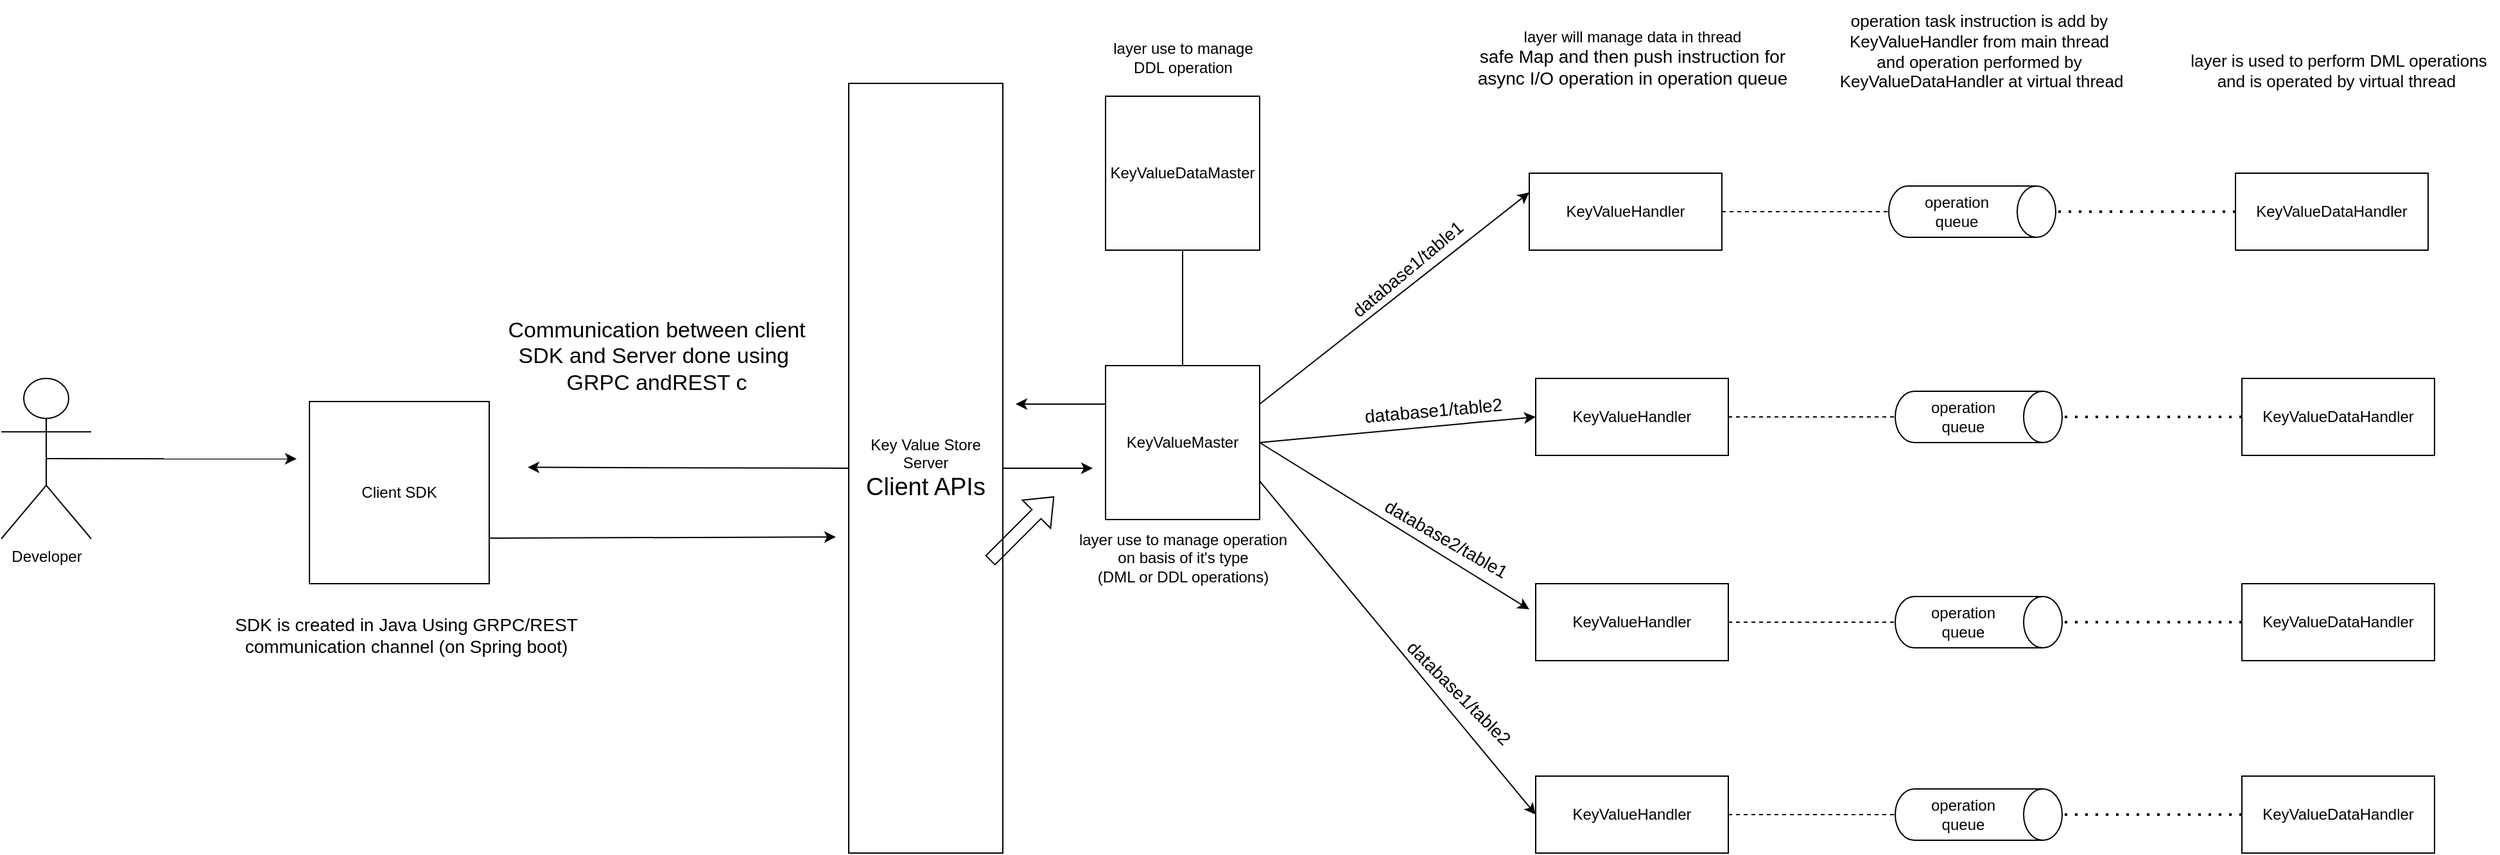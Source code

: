 <mxfile version="24.0.7" type="github">
  <diagram name="Page-1" id="otC6UkrBuinHcEKVRlpe">
    <mxGraphModel dx="2726" dy="1417" grid="1" gridSize="10" guides="1" tooltips="1" connect="1" arrows="0" fold="1" page="1" pageScale="1" pageWidth="1100" pageHeight="850" math="0" shadow="0">
      <root>
        <mxCell id="0" />
        <mxCell id="1" parent="0" />
        <mxCell id="kfZi4z5E8rtIzfBgZ30n-23" style="edgeStyle=none;rounded=0;orthogonalLoop=1;jettySize=auto;html=1;exitX=0.5;exitY=0;exitDx=0;exitDy=0;" parent="1" source="kfZi4z5E8rtIzfBgZ30n-21" edge="1">
          <mxGeometry relative="1" as="geometry">
            <mxPoint x="890" y="458" as="targetPoint" />
          </mxGeometry>
        </mxCell>
        <mxCell id="I3hXLlyxJEl5_7HpE7tm-29" style="edgeStyle=none;rounded=0;orthogonalLoop=1;jettySize=auto;html=1;exitX=0.5;exitY=1;exitDx=0;exitDy=0;" edge="1" parent="1" source="kfZi4z5E8rtIzfBgZ30n-21">
          <mxGeometry relative="1" as="geometry">
            <mxPoint x="450" y="457.286" as="targetPoint" />
          </mxGeometry>
        </mxCell>
        <mxCell id="kfZi4z5E8rtIzfBgZ30n-21" value="Key Value Store Server&lt;div style=&quot;font-size: 19px;&quot;&gt;Client APIs&lt;/div&gt;" style="rounded=0;whiteSpace=wrap;html=1;direction=south;" parent="1" vertex="1">
          <mxGeometry x="700" y="158" width="120" height="600" as="geometry" />
        </mxCell>
        <mxCell id="kfZi4z5E8rtIzfBgZ30n-24" style="edgeStyle=none;rounded=0;orthogonalLoop=1;jettySize=auto;html=1;exitX=0;exitY=0.25;exitDx=0;exitDy=0;" parent="1" source="kfZi4z5E8rtIzfBgZ30n-22" edge="1">
          <mxGeometry relative="1" as="geometry">
            <mxPoint x="830" y="408" as="targetPoint" />
          </mxGeometry>
        </mxCell>
        <mxCell id="I3hXLlyxJEl5_7HpE7tm-16" style="edgeStyle=none;rounded=0;orthogonalLoop=1;jettySize=auto;html=1;exitX=1;exitY=0.25;exitDx=0;exitDy=0;entryX=0;entryY=0.25;entryDx=0;entryDy=0;" edge="1" parent="1" source="kfZi4z5E8rtIzfBgZ30n-22" target="kfZi4z5E8rtIzfBgZ30n-33">
          <mxGeometry relative="1" as="geometry">
            <mxPoint x="1230" y="258" as="targetPoint" />
          </mxGeometry>
        </mxCell>
        <mxCell id="I3hXLlyxJEl5_7HpE7tm-17" style="edgeStyle=none;rounded=0;orthogonalLoop=1;jettySize=auto;html=1;exitX=1;exitY=0.5;exitDx=0;exitDy=0;entryX=0;entryY=0.5;entryDx=0;entryDy=0;" edge="1" parent="1" source="kfZi4z5E8rtIzfBgZ30n-22" target="I3hXLlyxJEl5_7HpE7tm-11">
          <mxGeometry relative="1" as="geometry" />
        </mxCell>
        <mxCell id="I3hXLlyxJEl5_7HpE7tm-19" style="edgeStyle=none;rounded=0;orthogonalLoop=1;jettySize=auto;html=1;exitX=1;exitY=0.75;exitDx=0;exitDy=0;entryX=0;entryY=0.5;entryDx=0;entryDy=0;" edge="1" parent="1" source="kfZi4z5E8rtIzfBgZ30n-22" target="I3hXLlyxJEl5_7HpE7tm-1">
          <mxGeometry relative="1" as="geometry" />
        </mxCell>
        <mxCell id="kfZi4z5E8rtIzfBgZ30n-22" value="KeyValueMaster" style="whiteSpace=wrap;html=1;aspect=fixed;" parent="1" vertex="1">
          <mxGeometry x="900" y="378" width="120" height="120" as="geometry" />
        </mxCell>
        <mxCell id="kfZi4z5E8rtIzfBgZ30n-25" value="layer use to manage operation&lt;div&gt;on basis of it&#39;s type&lt;/div&gt;&lt;div&gt;(DML or DDL operations)&lt;/div&gt;" style="text;html=1;align=center;verticalAlign=middle;resizable=0;points=[];autosize=1;strokeColor=none;fillColor=none;" parent="1" vertex="1">
          <mxGeometry x="865" y="498" width="190" height="60" as="geometry" />
        </mxCell>
        <mxCell id="kfZi4z5E8rtIzfBgZ30n-26" value="KeyValueDataMaster" style="whiteSpace=wrap;html=1;aspect=fixed;" parent="1" vertex="1">
          <mxGeometry x="900" y="168" width="120" height="120" as="geometry" />
        </mxCell>
        <mxCell id="kfZi4z5E8rtIzfBgZ30n-31" value="" style="endArrow=none;html=1;rounded=0;exitX=0.5;exitY=0;exitDx=0;exitDy=0;entryX=0.5;entryY=1;entryDx=0;entryDy=0;" parent="1" source="kfZi4z5E8rtIzfBgZ30n-22" target="kfZi4z5E8rtIzfBgZ30n-26" edge="1">
          <mxGeometry width="50" height="50" relative="1" as="geometry">
            <mxPoint x="1020" y="438" as="sourcePoint" />
            <mxPoint x="1070" y="388" as="targetPoint" />
          </mxGeometry>
        </mxCell>
        <mxCell id="kfZi4z5E8rtIzfBgZ30n-32" value="layer use to manage&lt;div&gt;DDL operation&lt;/div&gt;" style="text;html=1;align=center;verticalAlign=middle;resizable=0;points=[];autosize=1;strokeColor=none;fillColor=none;" parent="1" vertex="1">
          <mxGeometry x="895" y="118" width="130" height="40" as="geometry" />
        </mxCell>
        <mxCell id="kfZi4z5E8rtIzfBgZ30n-33" value="KeyValueHandler" style="rounded=0;whiteSpace=wrap;html=1;" parent="1" vertex="1">
          <mxGeometry x="1230" y="228" width="150" height="60" as="geometry" />
        </mxCell>
        <mxCell id="kfZi4z5E8rtIzfBgZ30n-34" value="KeyValueDataHandler" style="rounded=0;whiteSpace=wrap;html=1;" parent="1" vertex="1">
          <mxGeometry x="1780" y="228" width="150" height="60" as="geometry" />
        </mxCell>
        <mxCell id="kfZi4z5E8rtIzfBgZ30n-36" value="operation&lt;div&gt;queue&lt;/div&gt;" style="shape=cylinder3;whiteSpace=wrap;html=1;boundedLbl=1;backgroundOutline=1;size=15;direction=south;" parent="1" vertex="1">
          <mxGeometry x="1510" y="238" width="130" height="40" as="geometry" />
        </mxCell>
        <mxCell id="kfZi4z5E8rtIzfBgZ30n-37" value="" style="endArrow=none;dashed=1;html=1;rounded=0;exitX=1;exitY=0.5;exitDx=0;exitDy=0;entryX=0.5;entryY=1;entryDx=0;entryDy=0;entryPerimeter=0;" parent="1" source="kfZi4z5E8rtIzfBgZ30n-33" target="kfZi4z5E8rtIzfBgZ30n-36" edge="1">
          <mxGeometry width="50" height="50" relative="1" as="geometry">
            <mxPoint x="1440" y="308" as="sourcePoint" />
            <mxPoint x="1490" y="258" as="targetPoint" />
          </mxGeometry>
        </mxCell>
        <mxCell id="kfZi4z5E8rtIzfBgZ30n-39" value="" style="endArrow=none;dashed=1;html=1;dashPattern=1 3;strokeWidth=2;rounded=0;entryX=0.5;entryY=0;entryDx=0;entryDy=0;entryPerimeter=0;exitX=0;exitY=0.5;exitDx=0;exitDy=0;" parent="1" source="kfZi4z5E8rtIzfBgZ30n-34" target="kfZi4z5E8rtIzfBgZ30n-36" edge="1">
          <mxGeometry width="50" height="50" relative="1" as="geometry">
            <mxPoint x="1290" y="488" as="sourcePoint" />
            <mxPoint x="1340" y="438" as="targetPoint" />
          </mxGeometry>
        </mxCell>
        <mxCell id="kfZi4z5E8rtIzfBgZ30n-40" value="layer will manage data in thread&lt;div style=&quot;font-size: 14px;&quot;&gt;&lt;font style=&quot;font-size: 14px;&quot;&gt;safe Map and then push instruction for&lt;/font&gt;&lt;/div&gt;&lt;div style=&quot;font-size: 14px;&quot;&gt;async I/O operation in operation queue&lt;/div&gt;" style="text;html=1;align=center;verticalAlign=middle;resizable=0;points=[];autosize=1;strokeColor=none;fillColor=none;" parent="1" vertex="1">
          <mxGeometry x="1180" y="108" width="260" height="60" as="geometry" />
        </mxCell>
        <mxCell id="kfZi4z5E8rtIzfBgZ30n-41" value="&lt;font style=&quot;font-size: 13px;&quot;&gt;operation task instruction is add by&lt;/font&gt;&lt;div style=&quot;font-size: 13px;&quot;&gt;&lt;font style=&quot;font-size: 13px;&quot;&gt;KeyValueHandler from main thread&lt;/font&gt;&lt;/div&gt;&lt;div style=&quot;font-size: 13px;&quot;&gt;&lt;font style=&quot;font-size: 13px;&quot;&gt;and operation performed by&lt;/font&gt;&lt;/div&gt;&lt;div style=&quot;font-size: 13px;&quot;&gt;&lt;font style=&quot;font-size: 13px;&quot;&gt;&amp;nbsp;KeyValueDataHandler at virtual thread&lt;/font&gt;&lt;/div&gt;" style="text;html=1;align=center;verticalAlign=middle;resizable=0;points=[];autosize=1;strokeColor=none;fillColor=none;" parent="1" vertex="1">
          <mxGeometry x="1455" y="93" width="250" height="80" as="geometry" />
        </mxCell>
        <mxCell id="I3hXLlyxJEl5_7HpE7tm-1" value="KeyValueHandler" style="rounded=0;whiteSpace=wrap;html=1;" vertex="1" parent="1">
          <mxGeometry x="1235" y="698" width="150" height="60" as="geometry" />
        </mxCell>
        <mxCell id="I3hXLlyxJEl5_7HpE7tm-2" value="KeyValueDataHandler" style="rounded=0;whiteSpace=wrap;html=1;" vertex="1" parent="1">
          <mxGeometry x="1785" y="698" width="150" height="60" as="geometry" />
        </mxCell>
        <mxCell id="I3hXLlyxJEl5_7HpE7tm-3" value="operation&lt;div&gt;queue&lt;/div&gt;" style="shape=cylinder3;whiteSpace=wrap;html=1;boundedLbl=1;backgroundOutline=1;size=15;direction=south;" vertex="1" parent="1">
          <mxGeometry x="1515" y="708" width="130" height="40" as="geometry" />
        </mxCell>
        <mxCell id="I3hXLlyxJEl5_7HpE7tm-4" value="" style="endArrow=none;dashed=1;html=1;rounded=0;exitX=1;exitY=0.5;exitDx=0;exitDy=0;entryX=0.5;entryY=1;entryDx=0;entryDy=0;entryPerimeter=0;" edge="1" parent="1" source="I3hXLlyxJEl5_7HpE7tm-1" target="I3hXLlyxJEl5_7HpE7tm-3">
          <mxGeometry width="50" height="50" relative="1" as="geometry">
            <mxPoint x="1445" y="778" as="sourcePoint" />
            <mxPoint x="1495" y="728" as="targetPoint" />
          </mxGeometry>
        </mxCell>
        <mxCell id="I3hXLlyxJEl5_7HpE7tm-5" value="" style="endArrow=none;dashed=1;html=1;dashPattern=1 3;strokeWidth=2;rounded=0;entryX=0.5;entryY=0;entryDx=0;entryDy=0;entryPerimeter=0;exitX=0;exitY=0.5;exitDx=0;exitDy=0;" edge="1" parent="1" source="I3hXLlyxJEl5_7HpE7tm-2" target="I3hXLlyxJEl5_7HpE7tm-3">
          <mxGeometry width="50" height="50" relative="1" as="geometry">
            <mxPoint x="1295" y="958" as="sourcePoint" />
            <mxPoint x="1345" y="908" as="targetPoint" />
          </mxGeometry>
        </mxCell>
        <mxCell id="I3hXLlyxJEl5_7HpE7tm-6" value="KeyValueHandler" style="rounded=0;whiteSpace=wrap;html=1;" vertex="1" parent="1">
          <mxGeometry x="1235" y="548" width="150" height="60" as="geometry" />
        </mxCell>
        <mxCell id="I3hXLlyxJEl5_7HpE7tm-7" value="KeyValueDataHandler" style="rounded=0;whiteSpace=wrap;html=1;" vertex="1" parent="1">
          <mxGeometry x="1785" y="548" width="150" height="60" as="geometry" />
        </mxCell>
        <mxCell id="I3hXLlyxJEl5_7HpE7tm-8" value="operation&lt;div&gt;queue&lt;/div&gt;" style="shape=cylinder3;whiteSpace=wrap;html=1;boundedLbl=1;backgroundOutline=1;size=15;direction=south;" vertex="1" parent="1">
          <mxGeometry x="1515" y="558" width="130" height="40" as="geometry" />
        </mxCell>
        <mxCell id="I3hXLlyxJEl5_7HpE7tm-9" value="" style="endArrow=none;dashed=1;html=1;rounded=0;exitX=1;exitY=0.5;exitDx=0;exitDy=0;entryX=0.5;entryY=1;entryDx=0;entryDy=0;entryPerimeter=0;" edge="1" parent="1" source="I3hXLlyxJEl5_7HpE7tm-6" target="I3hXLlyxJEl5_7HpE7tm-8">
          <mxGeometry width="50" height="50" relative="1" as="geometry">
            <mxPoint x="1445" y="628" as="sourcePoint" />
            <mxPoint x="1495" y="578" as="targetPoint" />
          </mxGeometry>
        </mxCell>
        <mxCell id="I3hXLlyxJEl5_7HpE7tm-10" value="" style="endArrow=none;dashed=1;html=1;dashPattern=1 3;strokeWidth=2;rounded=0;entryX=0.5;entryY=0;entryDx=0;entryDy=0;entryPerimeter=0;exitX=0;exitY=0.5;exitDx=0;exitDy=0;" edge="1" parent="1" source="I3hXLlyxJEl5_7HpE7tm-7" target="I3hXLlyxJEl5_7HpE7tm-8">
          <mxGeometry width="50" height="50" relative="1" as="geometry">
            <mxPoint x="1295" y="808" as="sourcePoint" />
            <mxPoint x="1345" y="758" as="targetPoint" />
          </mxGeometry>
        </mxCell>
        <mxCell id="I3hXLlyxJEl5_7HpE7tm-11" value="KeyValueHandler" style="rounded=0;whiteSpace=wrap;html=1;" vertex="1" parent="1">
          <mxGeometry x="1235" y="388" width="150" height="60" as="geometry" />
        </mxCell>
        <mxCell id="I3hXLlyxJEl5_7HpE7tm-12" value="KeyValueDataHandler" style="rounded=0;whiteSpace=wrap;html=1;" vertex="1" parent="1">
          <mxGeometry x="1785" y="388" width="150" height="60" as="geometry" />
        </mxCell>
        <mxCell id="I3hXLlyxJEl5_7HpE7tm-13" value="operation&lt;div&gt;queue&lt;/div&gt;" style="shape=cylinder3;whiteSpace=wrap;html=1;boundedLbl=1;backgroundOutline=1;size=15;direction=south;" vertex="1" parent="1">
          <mxGeometry x="1515" y="398" width="130" height="40" as="geometry" />
        </mxCell>
        <mxCell id="I3hXLlyxJEl5_7HpE7tm-14" value="" style="endArrow=none;dashed=1;html=1;rounded=0;exitX=1;exitY=0.5;exitDx=0;exitDy=0;entryX=0.5;entryY=1;entryDx=0;entryDy=0;entryPerimeter=0;" edge="1" parent="1" source="I3hXLlyxJEl5_7HpE7tm-11" target="I3hXLlyxJEl5_7HpE7tm-13">
          <mxGeometry width="50" height="50" relative="1" as="geometry">
            <mxPoint x="1445" y="468" as="sourcePoint" />
            <mxPoint x="1495" y="418" as="targetPoint" />
          </mxGeometry>
        </mxCell>
        <mxCell id="I3hXLlyxJEl5_7HpE7tm-15" value="" style="endArrow=none;dashed=1;html=1;dashPattern=1 3;strokeWidth=2;rounded=0;entryX=0.5;entryY=0;entryDx=0;entryDy=0;entryPerimeter=0;exitX=0;exitY=0.5;exitDx=0;exitDy=0;" edge="1" parent="1" source="I3hXLlyxJEl5_7HpE7tm-12" target="I3hXLlyxJEl5_7HpE7tm-13">
          <mxGeometry width="50" height="50" relative="1" as="geometry">
            <mxPoint x="1295" y="648" as="sourcePoint" />
            <mxPoint x="1345" y="598" as="targetPoint" />
          </mxGeometry>
        </mxCell>
        <mxCell id="I3hXLlyxJEl5_7HpE7tm-20" value="database1/table1" style="text;html=1;align=center;verticalAlign=middle;resizable=0;points=[];autosize=1;strokeColor=none;fillColor=none;spacing=3;fontSize=14;rotation=-40;" vertex="1" parent="1">
          <mxGeometry x="1070" y="288" width="130" height="30" as="geometry" />
        </mxCell>
        <mxCell id="I3hXLlyxJEl5_7HpE7tm-21" value="&lt;font style=&quot;font-size: 14px;&quot;&gt;database1/table2&lt;/font&gt;" style="text;html=1;align=center;verticalAlign=middle;resizable=0;points=[];autosize=1;strokeColor=none;fillColor=none;rotation=-5;" vertex="1" parent="1">
          <mxGeometry x="1090" y="398" width="130" height="30" as="geometry" />
        </mxCell>
        <mxCell id="I3hXLlyxJEl5_7HpE7tm-23" value="" style="edgeStyle=none;rounded=0;orthogonalLoop=1;jettySize=auto;html=1;exitX=1;exitY=0.5;exitDx=0;exitDy=0;" edge="1" parent="1" source="kfZi4z5E8rtIzfBgZ30n-22">
          <mxGeometry relative="1" as="geometry">
            <mxPoint x="1020" y="438" as="sourcePoint" />
            <mxPoint x="1230" y="568" as="targetPoint" />
          </mxGeometry>
        </mxCell>
        <mxCell id="I3hXLlyxJEl5_7HpE7tm-22" value="&lt;font style=&quot;font-size: 14px;&quot;&gt;database2/table1&lt;/font&gt;" style="text;html=1;align=center;verticalAlign=middle;resizable=0;points=[];autosize=1;strokeColor=none;fillColor=none;rotation=30;" vertex="1" parent="1">
          <mxGeometry x="1100" y="498" width="130" height="30" as="geometry" />
        </mxCell>
        <mxCell id="I3hXLlyxJEl5_7HpE7tm-24" value="&lt;font style=&quot;font-size: 14px;&quot;&gt;database1/table2&lt;/font&gt;" style="text;html=1;align=center;verticalAlign=middle;resizable=0;points=[];autosize=1;strokeColor=none;fillColor=none;rotation=45;" vertex="1" parent="1">
          <mxGeometry x="1110" y="618" width="130" height="30" as="geometry" />
        </mxCell>
        <mxCell id="I3hXLlyxJEl5_7HpE7tm-31" style="edgeStyle=none;rounded=0;orthogonalLoop=1;jettySize=auto;html=1;exitX=1;exitY=0.75;exitDx=0;exitDy=0;" edge="1" parent="1" source="I3hXLlyxJEl5_7HpE7tm-26">
          <mxGeometry relative="1" as="geometry">
            <mxPoint x="690" y="511.571" as="targetPoint" />
          </mxGeometry>
        </mxCell>
        <mxCell id="I3hXLlyxJEl5_7HpE7tm-26" value="Client SDK" style="rounded=0;whiteSpace=wrap;html=1;" vertex="1" parent="1">
          <mxGeometry x="280" y="406" width="140" height="142" as="geometry" />
        </mxCell>
        <mxCell id="I3hXLlyxJEl5_7HpE7tm-36" style="edgeStyle=none;rounded=0;orthogonalLoop=1;jettySize=auto;html=1;exitX=0.5;exitY=0.5;exitDx=0;exitDy=0;exitPerimeter=0;" edge="1" parent="1" source="I3hXLlyxJEl5_7HpE7tm-27">
          <mxGeometry relative="1" as="geometry">
            <mxPoint x="270" y="450.632" as="targetPoint" />
          </mxGeometry>
        </mxCell>
        <mxCell id="I3hXLlyxJEl5_7HpE7tm-27" value="Developer" style="shape=umlActor;verticalLabelPosition=bottom;verticalAlign=top;html=1;outlineConnect=0;" vertex="1" parent="1">
          <mxGeometry x="40" y="388" width="70" height="125" as="geometry" />
        </mxCell>
        <mxCell id="I3hXLlyxJEl5_7HpE7tm-33" value="" style="shape=flexArrow;endArrow=classic;html=1;rounded=0;" edge="1" parent="1">
          <mxGeometry width="50" height="50" relative="1" as="geometry">
            <mxPoint x="810" y="530" as="sourcePoint" />
            <mxPoint x="860" y="480" as="targetPoint" />
          </mxGeometry>
        </mxCell>
        <mxCell id="I3hXLlyxJEl5_7HpE7tm-35" value="&lt;font style=&quot;font-size: 17px;&quot;&gt;Communication between client&lt;br&gt;SDK and Server done using&amp;nbsp;&lt;/font&gt;&lt;div style=&quot;font-size: 17px;&quot;&gt;&lt;font style=&quot;font-size: 17px;&quot;&gt;GRPC andREST c&lt;/font&gt;&lt;/div&gt;" style="text;html=1;align=center;verticalAlign=middle;resizable=0;points=[];autosize=1;strokeColor=none;fillColor=none;" vertex="1" parent="1">
          <mxGeometry x="420" y="336" width="260" height="70" as="geometry" />
        </mxCell>
        <mxCell id="I3hXLlyxJEl5_7HpE7tm-37" value="SDK is created in Java Using GRPC/REST&lt;div style=&quot;font-size: 14px;&quot;&gt;communication channel (on Spring boot)&lt;/div&gt;" style="text;html=1;align=center;verticalAlign=middle;resizable=0;points=[];autosize=1;strokeColor=none;fillColor=none;fontSize=14;" vertex="1" parent="1">
          <mxGeometry x="210" y="563" width="290" height="50" as="geometry" />
        </mxCell>
        <mxCell id="I3hXLlyxJEl5_7HpE7tm-38" value="layer is used to perform DML operations&lt;div style=&quot;font-size: 13px;&quot;&gt;and is operated by virtual thread&amp;nbsp;&lt;/div&gt;" style="text;html=1;align=center;verticalAlign=middle;resizable=0;points=[];autosize=1;strokeColor=none;fillColor=none;fontSize=13;" vertex="1" parent="1">
          <mxGeometry x="1735" y="128" width="250" height="40" as="geometry" />
        </mxCell>
      </root>
    </mxGraphModel>
  </diagram>
</mxfile>
